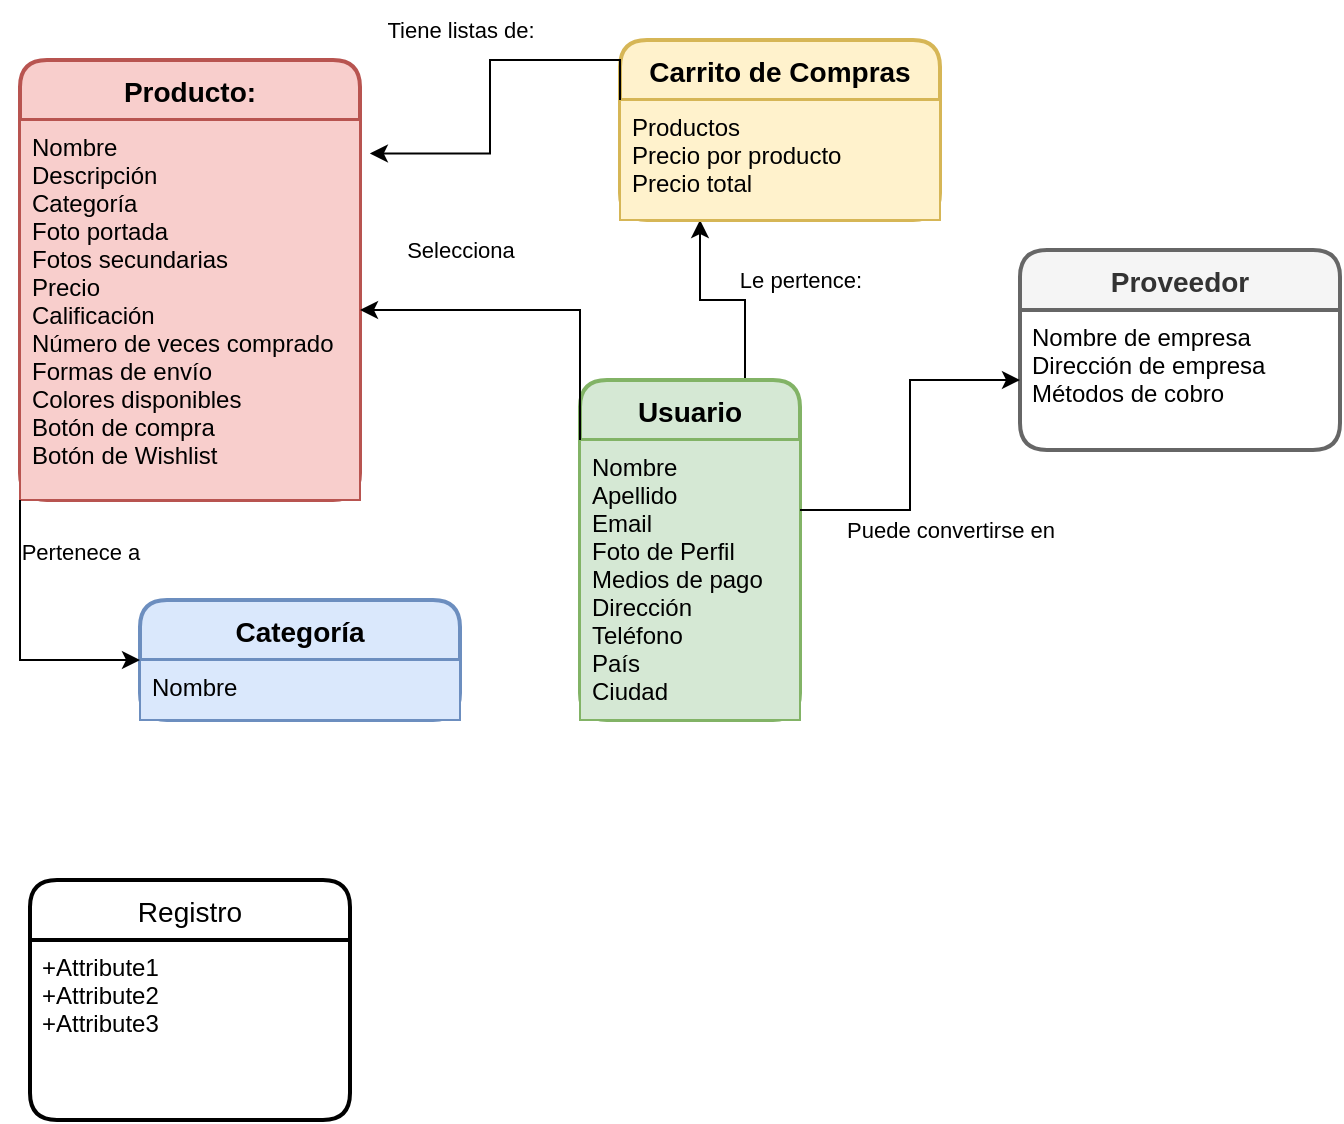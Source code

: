 <mxfile version="20.2.4" type="github">
  <diagram id="Y2fF3AKTarOZAmCpfdrd" name="Página-1">
    <mxGraphModel dx="1422" dy="762" grid="1" gridSize="10" guides="1" tooltips="1" connect="1" arrows="1" fold="1" page="1" pageScale="1" pageWidth="827" pageHeight="1169" math="0" shadow="0">
      <root>
        <mxCell id="0" />
        <mxCell id="1" parent="0" />
        <mxCell id="GQ2GzzJvCuFBXpB3eh-I-32" style="edgeStyle=orthogonalEdgeStyle;rounded=0;orthogonalLoop=1;jettySize=auto;html=1;exitX=0.75;exitY=0;exitDx=0;exitDy=0;entryX=0.25;entryY=1;entryDx=0;entryDy=0;fontSize=11;" edge="1" parent="1" source="GQ2GzzJvCuFBXpB3eh-I-7" target="GQ2GzzJvCuFBXpB3eh-I-16">
          <mxGeometry relative="1" as="geometry" />
        </mxCell>
        <mxCell id="GQ2GzzJvCuFBXpB3eh-I-7" value="Usuario" style="swimlane;childLayout=stackLayout;horizontal=1;startSize=30;horizontalStack=0;rounded=1;fontSize=14;fontStyle=1;strokeWidth=2;resizeParent=0;resizeLast=1;shadow=0;dashed=0;align=center;fillColor=#d5e8d4;strokeColor=#82b366;" vertex="1" parent="1">
          <mxGeometry x="320" y="200" width="110" height="170" as="geometry" />
        </mxCell>
        <mxCell id="GQ2GzzJvCuFBXpB3eh-I-8" value="Nombre&#xa;Apellido&#xa;Email&#xa;Foto de Perfil&#xa;Medios de pago&#xa;Dirección&#xa;Teléfono&#xa;País&#xa;Ciudad" style="align=left;strokeColor=#82b366;fillColor=#d5e8d4;spacingLeft=4;fontSize=12;verticalAlign=top;resizable=0;rotatable=0;part=1;" vertex="1" parent="GQ2GzzJvCuFBXpB3eh-I-7">
          <mxGeometry y="30" width="110" height="140" as="geometry" />
        </mxCell>
        <mxCell id="GQ2GzzJvCuFBXpB3eh-I-9" value="Producto:" style="swimlane;childLayout=stackLayout;horizontal=1;startSize=30;horizontalStack=0;rounded=1;fontSize=14;fontStyle=1;strokeWidth=2;resizeParent=0;resizeLast=1;shadow=0;dashed=0;align=center;fillColor=#f8cecc;strokeColor=#b85450;" vertex="1" parent="1">
          <mxGeometry x="40" y="40" width="170" height="220" as="geometry" />
        </mxCell>
        <mxCell id="GQ2GzzJvCuFBXpB3eh-I-10" value="Nombre&#xa;Descripción&#xa;Categoría&#xa;Foto portada&#xa;Fotos secundarias&#xa;Precio&#xa;Calificación&#xa;Número de veces comprado&#xa;Formas de envío&#xa;Colores disponibles&#xa;Botón de compra&#xa;Botón de Wishlist" style="align=left;strokeColor=#b85450;fillColor=#f8cecc;spacingLeft=4;fontSize=12;verticalAlign=top;resizable=0;rotatable=0;part=1;" vertex="1" parent="GQ2GzzJvCuFBXpB3eh-I-9">
          <mxGeometry y="30" width="170" height="190" as="geometry" />
        </mxCell>
        <mxCell id="GQ2GzzJvCuFBXpB3eh-I-11" value="Categoría" style="swimlane;childLayout=stackLayout;horizontal=1;startSize=30;horizontalStack=0;rounded=1;fontSize=14;fontStyle=1;strokeWidth=2;resizeParent=0;resizeLast=1;shadow=0;dashed=0;align=center;fillColor=#dae8fc;strokeColor=#6c8ebf;" vertex="1" parent="1">
          <mxGeometry x="100" y="310" width="160" height="60" as="geometry">
            <mxRectangle x="150" y="310" width="110" height="30" as="alternateBounds" />
          </mxGeometry>
        </mxCell>
        <mxCell id="GQ2GzzJvCuFBXpB3eh-I-12" value="Nombre" style="align=left;strokeColor=#6c8ebf;fillColor=#dae8fc;spacingLeft=4;fontSize=12;verticalAlign=top;resizable=0;rotatable=0;part=1;" vertex="1" parent="GQ2GzzJvCuFBXpB3eh-I-11">
          <mxGeometry y="30" width="160" height="30" as="geometry" />
        </mxCell>
        <mxCell id="GQ2GzzJvCuFBXpB3eh-I-15" value="Carrito de Compras" style="swimlane;childLayout=stackLayout;horizontal=1;startSize=30;horizontalStack=0;rounded=1;fontSize=14;fontStyle=1;strokeWidth=2;resizeParent=0;resizeLast=1;shadow=0;dashed=0;align=center;fillColor=#fff2cc;strokeColor=#d6b656;" vertex="1" parent="1">
          <mxGeometry x="340" y="30" width="160" height="90" as="geometry" />
        </mxCell>
        <mxCell id="GQ2GzzJvCuFBXpB3eh-I-16" value="Productos&#xa;Precio por producto&#xa;Precio total" style="align=left;strokeColor=#d6b656;fillColor=#fff2cc;spacingLeft=4;fontSize=12;verticalAlign=top;resizable=0;rotatable=0;part=1;" vertex="1" parent="GQ2GzzJvCuFBXpB3eh-I-15">
          <mxGeometry y="30" width="160" height="60" as="geometry" />
        </mxCell>
        <mxCell id="GQ2GzzJvCuFBXpB3eh-I-20" value="&lt;font style=&quot;font-size: 11px;&quot;&gt;Pertenece a&lt;/font&gt;" style="text;html=1;align=center;verticalAlign=middle;resizable=0;points=[];autosize=1;strokeColor=none;fillColor=none;fontSize=14;" vertex="1" parent="1">
          <mxGeometry x="30" y="270" width="80" height="30" as="geometry" />
        </mxCell>
        <mxCell id="GQ2GzzJvCuFBXpB3eh-I-22" style="edgeStyle=orthogonalEdgeStyle;rounded=0;orthogonalLoop=1;jettySize=auto;html=1;exitX=0;exitY=1;exitDx=0;exitDy=0;entryX=0;entryY=0.5;entryDx=0;entryDy=0;fontSize=11;" edge="1" parent="1" source="GQ2GzzJvCuFBXpB3eh-I-10" target="GQ2GzzJvCuFBXpB3eh-I-11">
          <mxGeometry relative="1" as="geometry" />
        </mxCell>
        <mxCell id="GQ2GzzJvCuFBXpB3eh-I-25" style="edgeStyle=orthogonalEdgeStyle;rounded=0;orthogonalLoop=1;jettySize=auto;html=1;exitX=0;exitY=0;exitDx=0;exitDy=0;fontSize=11;" edge="1" parent="1" source="GQ2GzzJvCuFBXpB3eh-I-8" target="GQ2GzzJvCuFBXpB3eh-I-10">
          <mxGeometry relative="1" as="geometry" />
        </mxCell>
        <mxCell id="GQ2GzzJvCuFBXpB3eh-I-26" value="Tiene listas de:" style="text;html=1;align=center;verticalAlign=middle;resizable=0;points=[];autosize=1;strokeColor=none;fillColor=none;fontSize=11;" vertex="1" parent="1">
          <mxGeometry x="210" y="10" width="100" height="30" as="geometry" />
        </mxCell>
        <mxCell id="GQ2GzzJvCuFBXpB3eh-I-28" style="edgeStyle=orthogonalEdgeStyle;rounded=0;orthogonalLoop=1;jettySize=auto;html=1;exitX=0;exitY=0;exitDx=0;exitDy=0;entryX=1.029;entryY=0.088;entryDx=0;entryDy=0;entryPerimeter=0;fontSize=11;" edge="1" parent="1" source="GQ2GzzJvCuFBXpB3eh-I-16" target="GQ2GzzJvCuFBXpB3eh-I-10">
          <mxGeometry relative="1" as="geometry" />
        </mxCell>
        <mxCell id="GQ2GzzJvCuFBXpB3eh-I-29" value="Selecciona" style="text;html=1;align=center;verticalAlign=middle;resizable=0;points=[];autosize=1;strokeColor=none;fillColor=none;fontSize=11;" vertex="1" parent="1">
          <mxGeometry x="220" y="120" width="80" height="30" as="geometry" />
        </mxCell>
        <mxCell id="GQ2GzzJvCuFBXpB3eh-I-33" value="Le pertence:" style="text;html=1;align=center;verticalAlign=middle;resizable=0;points=[];autosize=1;strokeColor=none;fillColor=none;fontSize=11;" vertex="1" parent="1">
          <mxGeometry x="390" y="135" width="80" height="30" as="geometry" />
        </mxCell>
        <mxCell id="GQ2GzzJvCuFBXpB3eh-I-34" value="Proveedor" style="swimlane;childLayout=stackLayout;horizontal=1;startSize=30;horizontalStack=0;rounded=1;fontSize=14;fontStyle=1;strokeWidth=2;resizeParent=0;resizeLast=1;shadow=0;dashed=0;align=center;fillColor=#f5f5f5;fontColor=#333333;strokeColor=#666666;" vertex="1" parent="1">
          <mxGeometry x="540" y="135" width="160" height="100" as="geometry" />
        </mxCell>
        <mxCell id="GQ2GzzJvCuFBXpB3eh-I-35" value="Nombre de empresa&#xa;Dirección de empresa&#xa;Métodos de cobro" style="align=left;strokeColor=none;fillColor=none;spacingLeft=4;fontSize=12;verticalAlign=top;resizable=0;rotatable=0;part=1;" vertex="1" parent="GQ2GzzJvCuFBXpB3eh-I-34">
          <mxGeometry y="30" width="160" height="70" as="geometry" />
        </mxCell>
        <mxCell id="GQ2GzzJvCuFBXpB3eh-I-39" style="edgeStyle=orthogonalEdgeStyle;rounded=0;orthogonalLoop=1;jettySize=auto;html=1;exitX=1;exitY=0.25;exitDx=0;exitDy=0;fontSize=11;" edge="1" parent="1" source="GQ2GzzJvCuFBXpB3eh-I-8" target="GQ2GzzJvCuFBXpB3eh-I-35">
          <mxGeometry relative="1" as="geometry" />
        </mxCell>
        <mxCell id="GQ2GzzJvCuFBXpB3eh-I-40" value="Puede convertirse en" style="text;html=1;align=center;verticalAlign=middle;resizable=0;points=[];autosize=1;strokeColor=none;fillColor=none;fontSize=11;" vertex="1" parent="1">
          <mxGeometry x="440" y="260" width="130" height="30" as="geometry" />
        </mxCell>
        <mxCell id="GQ2GzzJvCuFBXpB3eh-I-46" value="Registro" style="swimlane;childLayout=stackLayout;horizontal=1;startSize=30;horizontalStack=0;rounded=1;fontSize=14;fontStyle=0;strokeWidth=2;resizeParent=0;resizeLast=1;shadow=0;dashed=0;align=center;" vertex="1" parent="1">
          <mxGeometry x="45" y="450" width="160" height="120" as="geometry" />
        </mxCell>
        <mxCell id="GQ2GzzJvCuFBXpB3eh-I-47" value="+Attribute1&#xa;+Attribute2&#xa;+Attribute3" style="align=left;strokeColor=none;fillColor=none;spacingLeft=4;fontSize=12;verticalAlign=top;resizable=0;rotatable=0;part=1;" vertex="1" parent="GQ2GzzJvCuFBXpB3eh-I-46">
          <mxGeometry y="30" width="160" height="90" as="geometry" />
        </mxCell>
      </root>
    </mxGraphModel>
  </diagram>
</mxfile>
